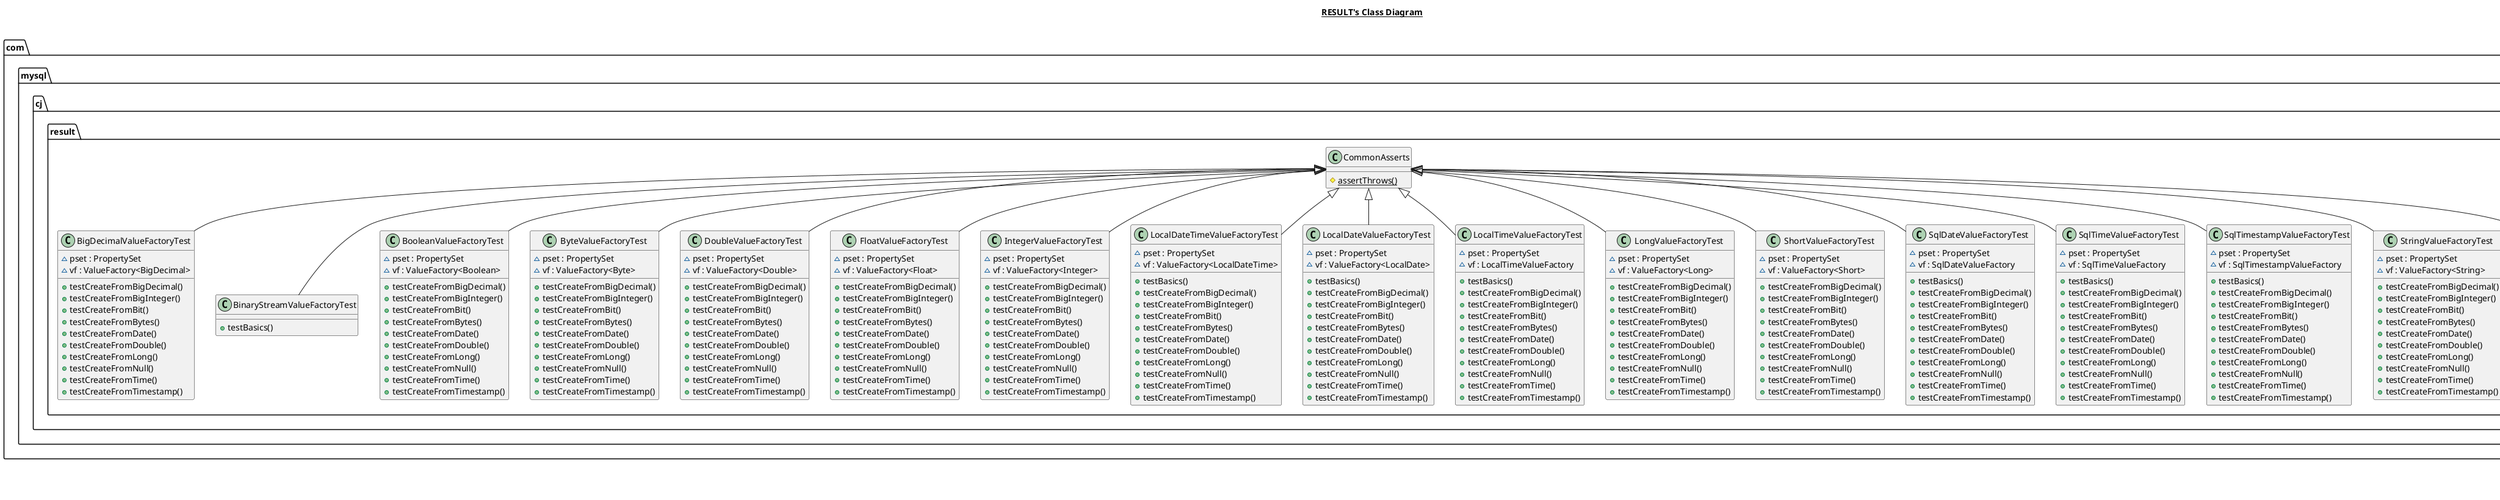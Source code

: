 @startuml

title __RESULT's Class Diagram__\n

  namespace com.mysql.cj {
    namespace result {
      class com.mysql.cj.result.BigDecimalValueFactoryTest {
          ~ pset : PropertySet
          ~ vf : ValueFactory<BigDecimal>
          + testCreateFromBigDecimal()
          + testCreateFromBigInteger()
          + testCreateFromBit()
          + testCreateFromBytes()
          + testCreateFromDate()
          + testCreateFromDouble()
          + testCreateFromLong()
          + testCreateFromNull()
          + testCreateFromTime()
          + testCreateFromTimestamp()
      }
    }
  }
  

  namespace com.mysql.cj {
    namespace result {
      class com.mysql.cj.result.BinaryStreamValueFactoryTest {
          + testBasics()
      }
    }
  }
  

  namespace com.mysql.cj {
    namespace result {
      class com.mysql.cj.result.BooleanValueFactoryTest {
          ~ pset : PropertySet
          ~ vf : ValueFactory<Boolean>
          + testCreateFromBigDecimal()
          + testCreateFromBigInteger()
          + testCreateFromBit()
          + testCreateFromBytes()
          + testCreateFromDate()
          + testCreateFromDouble()
          + testCreateFromLong()
          + testCreateFromNull()
          + testCreateFromTime()
          + testCreateFromTimestamp()
      }
    }
  }
  

  namespace com.mysql.cj {
    namespace result {
      class com.mysql.cj.result.ByteValueFactoryTest {
          ~ pset : PropertySet
          ~ vf : ValueFactory<Byte>
          + testCreateFromBigDecimal()
          + testCreateFromBigInteger()
          + testCreateFromBit()
          + testCreateFromBytes()
          + testCreateFromDate()
          + testCreateFromDouble()
          + testCreateFromLong()
          + testCreateFromNull()
          + testCreateFromTime()
          + testCreateFromTimestamp()
      }
    }
  }
  

  namespace com.mysql.cj {
    namespace result {
      class com.mysql.cj.result.CommonAsserts {
          {static} # assertThrows()
      }
    }
  }
  

  namespace com.mysql.cj {
    namespace result {
      class com.mysql.cj.result.DoubleValueFactoryTest {
          ~ pset : PropertySet
          ~ vf : ValueFactory<Double>
          + testCreateFromBigDecimal()
          + testCreateFromBigInteger()
          + testCreateFromBit()
          + testCreateFromBytes()
          + testCreateFromDate()
          + testCreateFromDouble()
          + testCreateFromLong()
          + testCreateFromNull()
          + testCreateFromTime()
          + testCreateFromTimestamp()
      }
    }
  }
  

  namespace com.mysql.cj {
    namespace result {
      class com.mysql.cj.result.FloatValueFactoryTest {
          ~ pset : PropertySet
          ~ vf : ValueFactory<Float>
          + testCreateFromBigDecimal()
          + testCreateFromBigInteger()
          + testCreateFromBit()
          + testCreateFromBytes()
          + testCreateFromDate()
          + testCreateFromDouble()
          + testCreateFromLong()
          + testCreateFromNull()
          + testCreateFromTime()
          + testCreateFromTimestamp()
      }
    }
  }
  

  namespace com.mysql.cj {
    namespace result {
      class com.mysql.cj.result.IntegerValueFactoryTest {
          ~ pset : PropertySet
          ~ vf : ValueFactory<Integer>
          + testCreateFromBigDecimal()
          + testCreateFromBigInteger()
          + testCreateFromBit()
          + testCreateFromBytes()
          + testCreateFromDate()
          + testCreateFromDouble()
          + testCreateFromLong()
          + testCreateFromNull()
          + testCreateFromTime()
          + testCreateFromTimestamp()
      }
    }
  }
  

  namespace com.mysql.cj {
    namespace result {
      class com.mysql.cj.result.LocalDateTimeValueFactoryTest {
          ~ pset : PropertySet
          ~ vf : ValueFactory<LocalDateTime>
          + testBasics()
          + testCreateFromBigDecimal()
          + testCreateFromBigInteger()
          + testCreateFromBit()
          + testCreateFromBytes()
          + testCreateFromDate()
          + testCreateFromDouble()
          + testCreateFromLong()
          + testCreateFromNull()
          + testCreateFromTime()
          + testCreateFromTimestamp()
      }
    }
  }
  

  namespace com.mysql.cj {
    namespace result {
      class com.mysql.cj.result.LocalDateValueFactoryTest {
          ~ pset : PropertySet
          ~ vf : ValueFactory<LocalDate>
          + testBasics()
          + testCreateFromBigDecimal()
          + testCreateFromBigInteger()
          + testCreateFromBit()
          + testCreateFromBytes()
          + testCreateFromDate()
          + testCreateFromDouble()
          + testCreateFromLong()
          + testCreateFromNull()
          + testCreateFromTime()
          + testCreateFromTimestamp()
      }
    }
  }
  

  namespace com.mysql.cj {
    namespace result {
      class com.mysql.cj.result.LocalTimeValueFactoryTest {
          ~ pset : PropertySet
          ~ vf : LocalTimeValueFactory
          + testBasics()
          + testCreateFromBigDecimal()
          + testCreateFromBigInteger()
          + testCreateFromBit()
          + testCreateFromBytes()
          + testCreateFromDate()
          + testCreateFromDouble()
          + testCreateFromLong()
          + testCreateFromNull()
          + testCreateFromTime()
          + testCreateFromTimestamp()
      }
    }
  }
  

  namespace com.mysql.cj {
    namespace result {
      class com.mysql.cj.result.LongValueFactoryTest {
          ~ pset : PropertySet
          ~ vf : ValueFactory<Long>
          + testCreateFromBigDecimal()
          + testCreateFromBigInteger()
          + testCreateFromBit()
          + testCreateFromBytes()
          + testCreateFromDate()
          + testCreateFromDouble()
          + testCreateFromLong()
          + testCreateFromNull()
          + testCreateFromTime()
          + testCreateFromTimestamp()
      }
    }
  }
  

  namespace com.mysql.cj {
    namespace result {
      class com.mysql.cj.result.ShortValueFactoryTest {
          ~ pset : PropertySet
          ~ vf : ValueFactory<Short>
          + testCreateFromBigDecimal()
          + testCreateFromBigInteger()
          + testCreateFromBit()
          + testCreateFromBytes()
          + testCreateFromDate()
          + testCreateFromDouble()
          + testCreateFromLong()
          + testCreateFromNull()
          + testCreateFromTime()
          + testCreateFromTimestamp()
      }
    }
  }
  

  namespace com.mysql.cj {
    namespace result {
      class com.mysql.cj.result.SqlDateValueFactoryTest {
          ~ pset : PropertySet
          ~ vf : SqlDateValueFactory
          + testBasics()
          + testCreateFromBigDecimal()
          + testCreateFromBigInteger()
          + testCreateFromBit()
          + testCreateFromBytes()
          + testCreateFromDate()
          + testCreateFromDouble()
          + testCreateFromLong()
          + testCreateFromNull()
          + testCreateFromTime()
          + testCreateFromTimestamp()
      }
    }
  }
  

  namespace com.mysql.cj {
    namespace result {
      class com.mysql.cj.result.SqlTimeValueFactoryTest {
          ~ pset : PropertySet
          ~ vf : SqlTimeValueFactory
          + testBasics()
          + testCreateFromBigDecimal()
          + testCreateFromBigInteger()
          + testCreateFromBit()
          + testCreateFromBytes()
          + testCreateFromDate()
          + testCreateFromDouble()
          + testCreateFromLong()
          + testCreateFromNull()
          + testCreateFromTime()
          + testCreateFromTimestamp()
      }
    }
  }
  

  namespace com.mysql.cj {
    namespace result {
      class com.mysql.cj.result.SqlTimestampValueFactoryTest {
          ~ pset : PropertySet
          ~ vf : SqlTimestampValueFactory
          + testBasics()
          + testCreateFromBigDecimal()
          + testCreateFromBigInteger()
          + testCreateFromBit()
          + testCreateFromBytes()
          + testCreateFromDate()
          + testCreateFromDouble()
          + testCreateFromLong()
          + testCreateFromNull()
          + testCreateFromTime()
          + testCreateFromTimestamp()
      }
    }
  }
  

  namespace com.mysql.cj {
    namespace result {
      class com.mysql.cj.result.StringValueFactoryTest {
          ~ pset : PropertySet
          ~ vf : ValueFactory<String>
          + testCreateFromBigDecimal()
          + testCreateFromBigInteger()
          + testCreateFromBit()
          + testCreateFromBytes()
          + testCreateFromDate()
          + testCreateFromDouble()
          + testCreateFromLong()
          + testCreateFromNull()
          + testCreateFromTime()
          + testCreateFromTimestamp()
      }
    }
  }
  

  namespace com.mysql.cj {
    namespace result {
      class com.mysql.cj.result.ZeroDateTimeToNullValueFactoryTest {
          + testBasics()
      }
    }
  }
  

  com.mysql.cj.result.BigDecimalValueFactoryTest -up-|> com.mysql.cj.result.CommonAsserts
  com.mysql.cj.result.BinaryStreamValueFactoryTest -up-|> com.mysql.cj.result.CommonAsserts
  com.mysql.cj.result.BooleanValueFactoryTest -up-|> com.mysql.cj.result.CommonAsserts
  com.mysql.cj.result.ByteValueFactoryTest -up-|> com.mysql.cj.result.CommonAsserts
  com.mysql.cj.result.DoubleValueFactoryTest -up-|> com.mysql.cj.result.CommonAsserts
  com.mysql.cj.result.FloatValueFactoryTest -up-|> com.mysql.cj.result.CommonAsserts
  com.mysql.cj.result.IntegerValueFactoryTest -up-|> com.mysql.cj.result.CommonAsserts
  com.mysql.cj.result.LocalDateTimeValueFactoryTest -up-|> com.mysql.cj.result.CommonAsserts
  com.mysql.cj.result.LocalDateValueFactoryTest -up-|> com.mysql.cj.result.CommonAsserts
  com.mysql.cj.result.LocalTimeValueFactoryTest -up-|> com.mysql.cj.result.CommonAsserts
  com.mysql.cj.result.LongValueFactoryTest -up-|> com.mysql.cj.result.CommonAsserts
  com.mysql.cj.result.ShortValueFactoryTest -up-|> com.mysql.cj.result.CommonAsserts
  com.mysql.cj.result.SqlDateValueFactoryTest -up-|> com.mysql.cj.result.CommonAsserts
  com.mysql.cj.result.SqlTimeValueFactoryTest -up-|> com.mysql.cj.result.CommonAsserts
  com.mysql.cj.result.SqlTimestampValueFactoryTest -up-|> com.mysql.cj.result.CommonAsserts
  com.mysql.cj.result.StringValueFactoryTest -up-|> com.mysql.cj.result.CommonAsserts
  com.mysql.cj.result.ZeroDateTimeToNullValueFactoryTest -up-|> com.mysql.cj.result.CommonAsserts


right footer


PlantUML diagram generated by SketchIt! (https://bitbucket.org/pmesmeur/sketch.it)
For more information about this tool, please contact philippe.mesmeur@gmail.com
endfooter

@enduml
